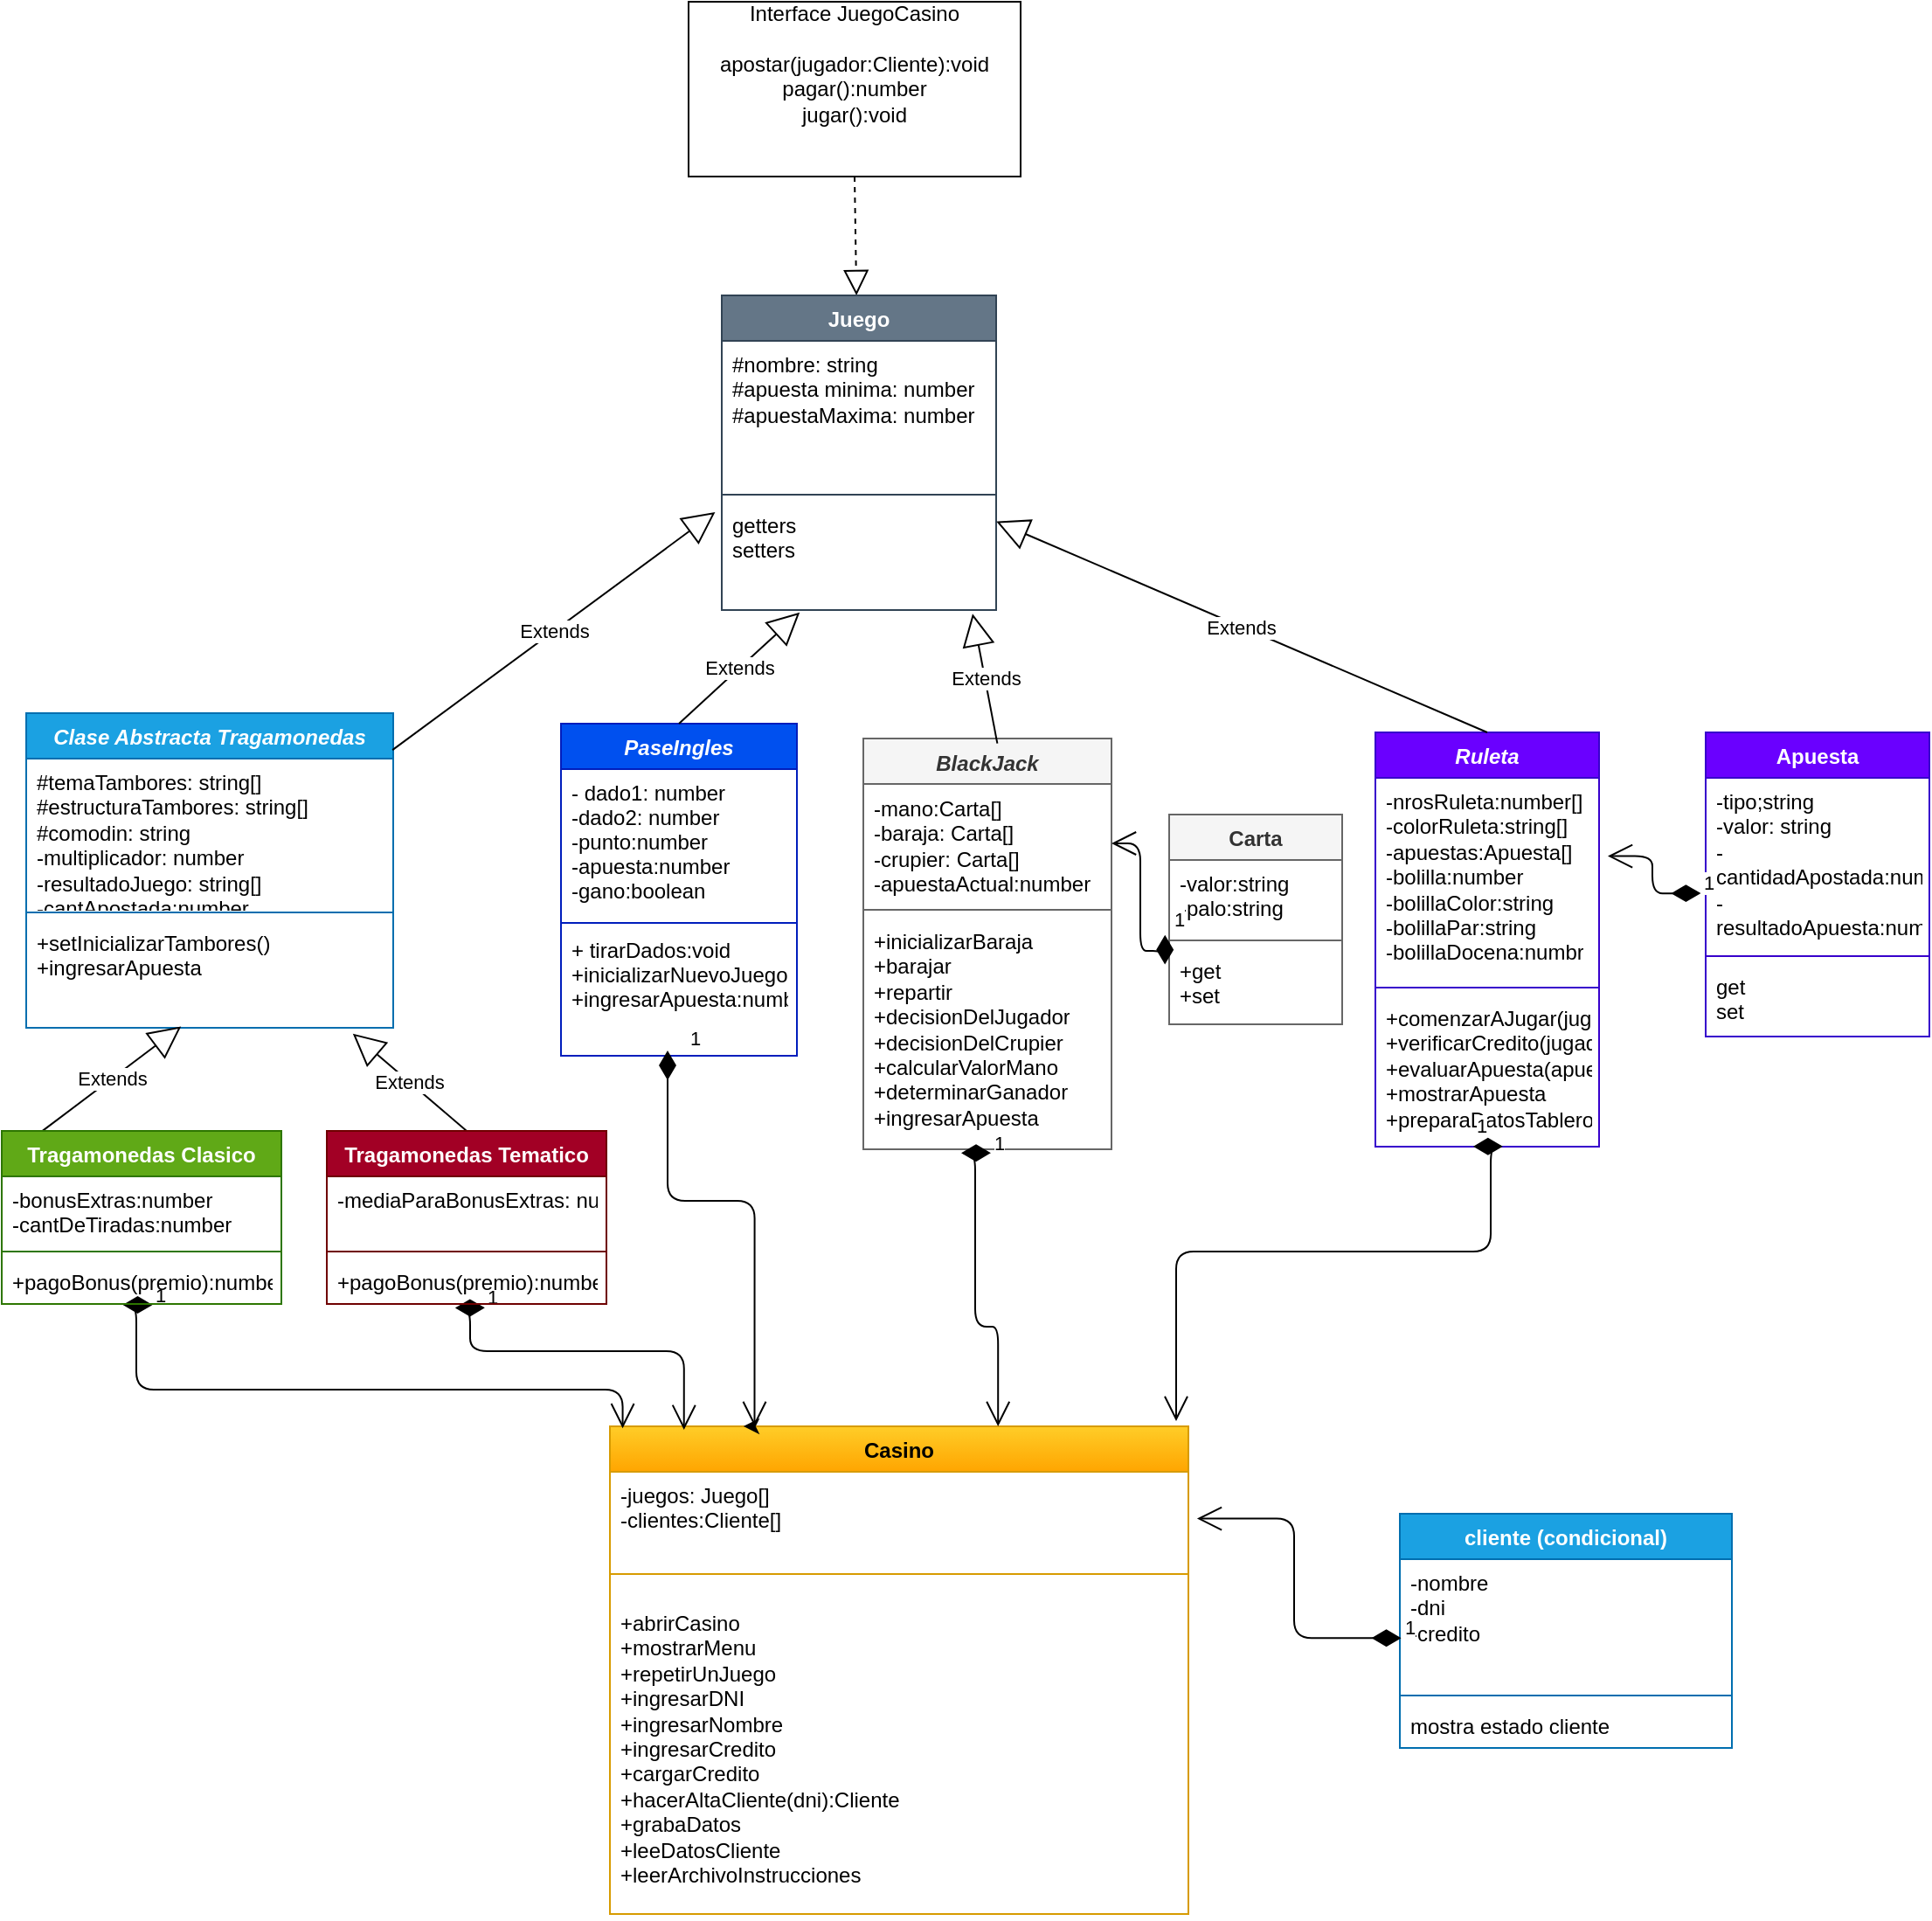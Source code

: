 <mxfile>
    <diagram name="Página-1" id="bwIVNlXcXNwzSYkkAPYZ">
        <mxGraphModel dx="726" dy="397" grid="0" gridSize="10" guides="1" tooltips="1" connect="1" arrows="1" fold="1" page="1" pageScale="1" pageWidth="1169" pageHeight="827" math="0" shadow="0">
            <root>
                <mxCell id="0"/>
                <mxCell id="1" parent="0"/>
                <mxCell id="TmxRiigGSbf3DHzbI32Z-1" value="Interface JuegoCasino&lt;div&gt;&lt;br&gt;&lt;/div&gt;&lt;div&gt;apostar(jugador:Cliente):void&lt;/div&gt;&lt;div&gt;pagar():number&lt;/div&gt;&lt;div&gt;jugar():void&lt;/div&gt;&lt;div&gt;&lt;br&gt;&lt;/div&gt;&lt;div&gt;&lt;br&gt;&lt;/div&gt;" style="html=1;whiteSpace=wrap;" parent="1" vertex="1">
                    <mxGeometry x="428" y="12" width="190" height="100" as="geometry"/>
                </mxCell>
                <mxCell id="TmxRiigGSbf3DHzbI32Z-6" value="&lt;i&gt;Clase Abstracta Tragamonedas&lt;/i&gt;" style="swimlane;fontStyle=1;align=center;verticalAlign=top;childLayout=stackLayout;horizontal=1;startSize=26;horizontalStack=0;resizeParent=1;resizeParentMax=0;resizeLast=0;collapsible=1;marginBottom=0;whiteSpace=wrap;html=1;fillColor=#1ba1e2;strokeColor=#006EAF;fontColor=#ffffff;" parent="1" vertex="1">
                    <mxGeometry x="49" y="419" width="210" height="180" as="geometry"/>
                </mxCell>
                <mxCell id="TmxRiigGSbf3DHzbI32Z-7" value="&lt;div&gt;#temaTambores: string[]&lt;/div&gt;&lt;div&gt;#estructuraTambores: string[]&lt;/div&gt;&lt;div&gt;#comodin: string&lt;/div&gt;&lt;div&gt;-multiplicador: number&lt;/div&gt;&lt;div&gt;-resultadoJuego: string[]&lt;/div&gt;&lt;div&gt;-cantApostada:number&lt;/div&gt;" style="text;strokeColor=none;fillColor=none;align=left;verticalAlign=top;spacingLeft=4;spacingRight=4;overflow=hidden;rotatable=0;points=[[0,0.5],[1,0.5]];portConstraint=eastwest;whiteSpace=wrap;html=1;" parent="TmxRiigGSbf3DHzbI32Z-6" vertex="1">
                    <mxGeometry y="26" width="210" height="84" as="geometry"/>
                </mxCell>
                <mxCell id="TmxRiigGSbf3DHzbI32Z-8" value="" style="line;strokeWidth=1;fillColor=none;align=left;verticalAlign=middle;spacingTop=-1;spacingLeft=3;spacingRight=3;rotatable=0;labelPosition=right;points=[];portConstraint=eastwest;strokeColor=inherit;" parent="TmxRiigGSbf3DHzbI32Z-6" vertex="1">
                    <mxGeometry y="110" width="210" height="8" as="geometry"/>
                </mxCell>
                <mxCell id="TmxRiigGSbf3DHzbI32Z-9" value="+setInicializarTambores()&lt;br&gt;+ingresarApuesta" style="text;strokeColor=none;fillColor=none;align=left;verticalAlign=top;spacingLeft=4;spacingRight=4;overflow=hidden;rotatable=0;points=[[0,0.5],[1,0.5]];portConstraint=eastwest;whiteSpace=wrap;html=1;" parent="TmxRiigGSbf3DHzbI32Z-6" vertex="1">
                    <mxGeometry y="118" width="210" height="62" as="geometry"/>
                </mxCell>
                <mxCell id="TmxRiigGSbf3DHzbI32Z-20" value="Casino" style="swimlane;fontStyle=1;align=center;verticalAlign=top;childLayout=stackLayout;horizontal=1;startSize=26;horizontalStack=0;resizeParent=1;resizeParentMax=0;resizeLast=0;collapsible=1;marginBottom=0;whiteSpace=wrap;html=1;fillColor=#ffcd28;gradientColor=#ffa500;strokeColor=#d79b00;" parent="1" vertex="1">
                    <mxGeometry x="383" y="827" width="331" height="279" as="geometry"/>
                </mxCell>
                <mxCell id="TmxRiigGSbf3DHzbI32Z-21" value="-juegos: Juego[]&lt;br&gt;&lt;span style=&quot;background-color: initial;&quot;&gt;-clientes:Cliente[]&lt;/span&gt;" style="text;strokeColor=none;fillColor=none;align=left;verticalAlign=top;spacingLeft=4;spacingRight=4;overflow=hidden;rotatable=0;points=[[0,0.5],[1,0.5]];portConstraint=eastwest;whiteSpace=wrap;html=1;" parent="TmxRiigGSbf3DHzbI32Z-20" vertex="1">
                    <mxGeometry y="26" width="331" height="44" as="geometry"/>
                </mxCell>
                <mxCell id="TmxRiigGSbf3DHzbI32Z-22" value="" style="line;strokeWidth=1;fillColor=none;align=left;verticalAlign=middle;spacingTop=-1;spacingLeft=3;spacingRight=3;rotatable=0;labelPosition=right;points=[];portConstraint=eastwest;strokeColor=inherit;" parent="TmxRiigGSbf3DHzbI32Z-20" vertex="1">
                    <mxGeometry y="70" width="331" height="29" as="geometry"/>
                </mxCell>
                <mxCell id="TmxRiigGSbf3DHzbI32Z-44" value="+abrirCasino&lt;br&gt;+mostrarMenu&lt;br&gt;+repetirUnJuego&lt;br&gt;+ingresarDNI&lt;br&gt;+ingresarNombre&lt;br&gt;+ingresarCredito&lt;br&gt;+cargarCredito&lt;br&gt;+hacerAltaCliente(dni):Cliente&lt;br&gt;+grabaDatos&lt;br&gt;+leeDatosCliente&lt;br&gt;+leerArchivoInstrucciones" style="text;strokeColor=none;fillColor=none;align=left;verticalAlign=top;spacingLeft=4;spacingRight=4;overflow=hidden;rotatable=0;points=[[0,0.5],[1,0.5]];portConstraint=eastwest;whiteSpace=wrap;html=1;" parent="TmxRiigGSbf3DHzbI32Z-20" vertex="1">
                    <mxGeometry y="99" width="331" height="180" as="geometry"/>
                </mxCell>
                <mxCell id="TmxRiigGSbf3DHzbI32Z-24" value="&lt;i&gt;Ruleta&lt;/i&gt;" style="swimlane;fontStyle=1;align=center;verticalAlign=top;childLayout=stackLayout;horizontal=1;startSize=26;horizontalStack=0;resizeParent=1;resizeParentMax=0;resizeLast=0;collapsible=1;marginBottom=0;whiteSpace=wrap;html=1;fillColor=#6a00ff;strokeColor=#3700CC;fontColor=#ffffff;" parent="1" vertex="1">
                    <mxGeometry x="821" y="430" width="128" height="237" as="geometry"/>
                </mxCell>
                <mxCell id="TmxRiigGSbf3DHzbI32Z-25" value="&lt;div&gt;-nrosRuleta:number[]&lt;/div&gt;&lt;div&gt;-colorRuleta:string[]&lt;/div&gt;&lt;div&gt;-apuestas:Apuesta[]&lt;/div&gt;&lt;div&gt;-bolilla:number&amp;nbsp;&lt;/div&gt;&lt;div&gt;-bolillaColor:string&lt;/div&gt;&lt;div&gt;-bolillaPar:string&lt;/div&gt;&lt;div&gt;-bolillaDocena:numbr&lt;/div&gt;" style="text;strokeColor=none;fillColor=none;align=left;verticalAlign=top;spacingLeft=4;spacingRight=4;overflow=hidden;rotatable=0;points=[[0,0.5],[1,0.5]];portConstraint=eastwest;whiteSpace=wrap;html=1;" parent="TmxRiigGSbf3DHzbI32Z-24" vertex="1">
                    <mxGeometry y="26" width="128" height="116" as="geometry"/>
                </mxCell>
                <mxCell id="TmxRiigGSbf3DHzbI32Z-26" value="" style="line;strokeWidth=1;fillColor=none;align=left;verticalAlign=middle;spacingTop=-1;spacingLeft=3;spacingRight=3;rotatable=0;labelPosition=right;points=[];portConstraint=eastwest;strokeColor=inherit;" parent="TmxRiigGSbf3DHzbI32Z-24" vertex="1">
                    <mxGeometry y="142" width="128" height="8" as="geometry"/>
                </mxCell>
                <mxCell id="TmxRiigGSbf3DHzbI32Z-27" value="+comenzarAJugar(jugador)&lt;br&gt;+verificarCredito(jugador)&lt;br&gt;+evaluarApuesta(apuesta,bolilla)&lt;br&gt;+mostrarApuesta&lt;br&gt;+preparaDatosTablero" style="text;strokeColor=none;fillColor=none;align=left;verticalAlign=top;spacingLeft=4;spacingRight=4;overflow=hidden;rotatable=0;points=[[0,0.5],[1,0.5]];portConstraint=eastwest;whiteSpace=wrap;html=1;" parent="TmxRiigGSbf3DHzbI32Z-24" vertex="1">
                    <mxGeometry y="150" width="128" height="87" as="geometry"/>
                </mxCell>
                <mxCell id="TmxRiigGSbf3DHzbI32Z-40" value="cliente (condicional)" style="swimlane;fontStyle=1;align=center;verticalAlign=top;childLayout=stackLayout;horizontal=1;startSize=26;horizontalStack=0;resizeParent=1;resizeParentMax=0;resizeLast=0;collapsible=1;marginBottom=0;whiteSpace=wrap;html=1;fillColor=#1ba1e2;fontColor=#ffffff;strokeColor=#006EAF;" parent="1" vertex="1">
                    <mxGeometry x="835" y="877" width="190" height="134" as="geometry"/>
                </mxCell>
                <mxCell id="TmxRiigGSbf3DHzbI32Z-41" value="-nombre&lt;div&gt;-dni&lt;/div&gt;&lt;div&gt;-credito&lt;/div&gt;" style="text;strokeColor=none;fillColor=none;align=left;verticalAlign=top;spacingLeft=4;spacingRight=4;overflow=hidden;rotatable=0;points=[[0,0.5],[1,0.5]];portConstraint=eastwest;whiteSpace=wrap;html=1;" parent="TmxRiigGSbf3DHzbI32Z-40" vertex="1">
                    <mxGeometry y="26" width="190" height="74" as="geometry"/>
                </mxCell>
                <mxCell id="TmxRiigGSbf3DHzbI32Z-42" value="" style="line;strokeWidth=1;fillColor=none;align=left;verticalAlign=middle;spacingTop=-1;spacingLeft=3;spacingRight=3;rotatable=0;labelPosition=right;points=[];portConstraint=eastwest;strokeColor=inherit;" parent="TmxRiigGSbf3DHzbI32Z-40" vertex="1">
                    <mxGeometry y="100" width="190" height="8" as="geometry"/>
                </mxCell>
                <mxCell id="TmxRiigGSbf3DHzbI32Z-43" value="mostra estado cliente" style="text;strokeColor=none;fillColor=none;align=left;verticalAlign=top;spacingLeft=4;spacingRight=4;overflow=hidden;rotatable=0;points=[[0,0.5],[1,0.5]];portConstraint=eastwest;whiteSpace=wrap;html=1;" parent="TmxRiigGSbf3DHzbI32Z-40" vertex="1">
                    <mxGeometry y="108" width="190" height="26" as="geometry"/>
                </mxCell>
                <mxCell id="1PK3M7cZoepvQwBATbSP-1" value="Extends" style="endArrow=block;endSize=16;endFill=0;html=1;rounded=0;entryX=0.422;entryY=0.988;entryDx=0;entryDy=0;entryPerimeter=0;exitX=0.144;exitY=0.002;exitDx=0;exitDy=0;exitPerimeter=0;" parent="1" source="45" target="TmxRiigGSbf3DHzbI32Z-9" edge="1">
                    <mxGeometry width="160" relative="1" as="geometry">
                        <mxPoint x="144" y="687" as="sourcePoint"/>
                        <mxPoint x="304" y="677" as="targetPoint"/>
                    </mxGeometry>
                </mxCell>
                <mxCell id="1PK3M7cZoepvQwBATbSP-4" value="Extends" style="endArrow=block;endSize=16;endFill=0;html=1;rounded=0;entryX=0.89;entryY=1.054;entryDx=0;entryDy=0;entryPerimeter=0;exitX=0.5;exitY=0;exitDx=0;exitDy=0;" parent="1" source="49" target="TmxRiigGSbf3DHzbI32Z-9" edge="1">
                    <mxGeometry width="160" relative="1" as="geometry">
                        <mxPoint x="387" y="685" as="sourcePoint"/>
                        <mxPoint x="508" y="666" as="targetPoint"/>
                    </mxGeometry>
                </mxCell>
                <mxCell id="1PK3M7cZoepvQwBATbSP-7" value="" style="endArrow=block;dashed=1;endFill=0;endSize=12;html=1;rounded=0;exitX=0.5;exitY=1;exitDx=0;exitDy=0;" parent="1" source="TmxRiigGSbf3DHzbI32Z-1" target="25" edge="1">
                    <mxGeometry width="160" relative="1" as="geometry">
                        <mxPoint x="555" y="134" as="sourcePoint"/>
                        <mxPoint x="313" y="295" as="targetPoint"/>
                    </mxGeometry>
                </mxCell>
                <mxCell id="TmxRiigGSbf3DHzbI32Z-45" value="&lt;i&gt;BlackJack&lt;/i&gt;" style="swimlane;fontStyle=1;align=center;verticalAlign=top;childLayout=stackLayout;horizontal=1;startSize=26;horizontalStack=0;resizeParent=1;resizeParentMax=0;resizeLast=0;collapsible=1;marginBottom=0;whiteSpace=wrap;html=1;fillColor=#f5f5f5;strokeColor=#666666;fontColor=#333333;" parent="1" vertex="1">
                    <mxGeometry x="528" y="433.5" width="142" height="235" as="geometry"/>
                </mxCell>
                <mxCell id="TmxRiigGSbf3DHzbI32Z-46" value="-mano:Carta[]&lt;br&gt;-baraja: Carta[]&lt;br&gt;-crupier: Carta[]&lt;br&gt;-apuestaActual:number" style="text;strokeColor=none;fillColor=none;align=left;verticalAlign=top;spacingLeft=4;spacingRight=4;overflow=hidden;rotatable=0;points=[[0,0.5],[1,0.5]];portConstraint=eastwest;whiteSpace=wrap;html=1;" parent="TmxRiigGSbf3DHzbI32Z-45" vertex="1">
                    <mxGeometry y="26" width="142" height="68" as="geometry"/>
                </mxCell>
                <mxCell id="TmxRiigGSbf3DHzbI32Z-47" value="" style="line;strokeWidth=1;fillColor=none;align=left;verticalAlign=middle;spacingTop=-1;spacingLeft=3;spacingRight=3;rotatable=0;labelPosition=right;points=[];portConstraint=eastwest;strokeColor=inherit;" parent="TmxRiigGSbf3DHzbI32Z-45" vertex="1">
                    <mxGeometry y="94" width="142" height="8" as="geometry"/>
                </mxCell>
                <mxCell id="TmxRiigGSbf3DHzbI32Z-48" value="&lt;div&gt;+inicializarBaraja&lt;/div&gt;&lt;div&gt;+barajar&lt;/div&gt;&lt;div&gt;+repartir&lt;/div&gt;&lt;div&gt;+decisionDelJugador&lt;/div&gt;&lt;div&gt;+decisionDelCrupier&amp;nbsp;&lt;/div&gt;&lt;div&gt;+calcularValorMano&lt;/div&gt;&lt;div&gt;+determinarGanador&lt;/div&gt;&lt;div&gt;+ingresarApuesta&lt;/div&gt;&lt;div&gt;&lt;br&gt;&lt;/div&gt;" style="text;strokeColor=none;fillColor=none;align=left;verticalAlign=top;spacingLeft=4;spacingRight=4;overflow=hidden;rotatable=0;points=[[0,0.5],[1,0.5]];portConstraint=eastwest;whiteSpace=wrap;html=1;" parent="TmxRiigGSbf3DHzbI32Z-45" vertex="1">
                    <mxGeometry y="102" width="142" height="133" as="geometry"/>
                </mxCell>
                <mxCell id="7" value="PaseIngles" style="swimlane;fontStyle=3;align=center;verticalAlign=top;childLayout=stackLayout;horizontal=1;startSize=26;horizontalStack=0;resizeParent=1;resizeParentMax=0;resizeLast=0;collapsible=1;marginBottom=0;fillColor=#0050ef;strokeColor=#001DBC;fontColor=#ffffff;" parent="1" vertex="1">
                    <mxGeometry x="355" y="425" width="135" height="190" as="geometry"/>
                </mxCell>
                <mxCell id="8" value="- dado1: number&#10;-dado2: number&#10;-punto:number&#10;-apuesta:number&#10;-gano:boolean&#10;" style="text;strokeColor=none;fillColor=none;align=left;verticalAlign=top;spacingLeft=4;spacingRight=4;overflow=hidden;rotatable=0;points=[[0,0.5],[1,0.5]];portConstraint=eastwest;" parent="7" vertex="1">
                    <mxGeometry y="26" width="135" height="86" as="geometry"/>
                </mxCell>
                <mxCell id="9" value="" style="line;strokeWidth=1;fillColor=none;align=left;verticalAlign=middle;spacingTop=-1;spacingLeft=3;spacingRight=3;rotatable=0;labelPosition=right;points=[];portConstraint=eastwest;strokeColor=inherit;" parent="7" vertex="1">
                    <mxGeometry y="112" width="135" height="4" as="geometry"/>
                </mxCell>
                <mxCell id="10" value="+ tirarDados:void&#10;+inicializarNuevoJuego:void&#10;+ingresarApuesta:number" style="text;strokeColor=none;fillColor=none;align=left;verticalAlign=top;spacingLeft=4;spacingRight=4;overflow=hidden;rotatable=0;points=[[0,0.5],[1,0.5]];portConstraint=eastwest;" parent="7" vertex="1">
                    <mxGeometry y="116" width="135" height="74" as="geometry"/>
                </mxCell>
                <mxCell id="15" style="edgeStyle=none;html=1;exitX=0.25;exitY=0;exitDx=0;exitDy=0;entryX=0.231;entryY=0;entryDx=0;entryDy=0;entryPerimeter=0;" parent="1" source="TmxRiigGSbf3DHzbI32Z-20" target="TmxRiigGSbf3DHzbI32Z-20" edge="1">
                    <mxGeometry relative="1" as="geometry"/>
                </mxCell>
                <mxCell id="19" value="1" style="endArrow=open;html=1;endSize=12;startArrow=diamondThin;startSize=14;startFill=1;edgeStyle=orthogonalEdgeStyle;align=left;verticalAlign=bottom;exitX=0.437;exitY=0.999;exitDx=0;exitDy=0;exitPerimeter=0;" parent="1" source="TmxRiigGSbf3DHzbI32Z-27" edge="1">
                    <mxGeometry x="-1" y="3" relative="1" as="geometry">
                        <mxPoint x="541" y="622" as="sourcePoint"/>
                        <mxPoint x="707" y="824" as="targetPoint"/>
                        <Array as="points">
                            <mxPoint x="887" y="727"/>
                            <mxPoint x="707" y="727"/>
                        </Array>
                    </mxGeometry>
                </mxCell>
                <mxCell id="20" value="1" style="endArrow=open;html=1;endSize=12;startArrow=diamondThin;startSize=14;startFill=1;edgeStyle=orthogonalEdgeStyle;align=left;verticalAlign=bottom;exitX=0.565;exitY=1.084;exitDx=0;exitDy=0;exitPerimeter=0;entryX=0.128;entryY=0.007;entryDx=0;entryDy=0;entryPerimeter=0;" parent="1" source="52" edge="1" target="TmxRiigGSbf3DHzbI32Z-20">
                    <mxGeometry x="-1" y="3" relative="1" as="geometry">
                        <mxPoint x="295.078" y="757.348" as="sourcePoint"/>
                        <mxPoint x="459" y="787" as="targetPoint"/>
                        <Array as="points">
                            <mxPoint x="303" y="759"/>
                            <mxPoint x="303" y="784"/>
                            <mxPoint x="425" y="784"/>
                        </Array>
                    </mxGeometry>
                </mxCell>
                <mxCell id="21" value="1" style="endArrow=open;html=1;endSize=12;startArrow=diamondThin;startSize=14;startFill=1;edgeStyle=orthogonalEdgeStyle;align=left;verticalAlign=bottom;entryX=0.022;entryY=0.004;entryDx=0;entryDy=0;entryPerimeter=0;exitX=0.539;exitY=1.021;exitDx=0;exitDy=0;exitPerimeter=0;" parent="1" source="48" target="TmxRiigGSbf3DHzbI32Z-20" edge="1">
                    <mxGeometry x="-1" y="3" relative="1" as="geometry">
                        <mxPoint x="139" y="932" as="sourcePoint"/>
                        <mxPoint x="197" y="897" as="targetPoint"/>
                        <Array as="points">
                            <mxPoint x="112" y="758"/>
                            <mxPoint x="112" y="806"/>
                            <mxPoint x="390" y="806"/>
                        </Array>
                    </mxGeometry>
                </mxCell>
                <mxCell id="22" value="1" style="endArrow=open;html=1;endSize=12;startArrow=diamondThin;startSize=14;startFill=1;edgeStyle=orthogonalEdgeStyle;align=left;verticalAlign=bottom;exitX=0.514;exitY=1.016;exitDx=0;exitDy=0;exitPerimeter=0;entryX=0.671;entryY=0;entryDx=0;entryDy=0;entryPerimeter=0;" parent="1" source="TmxRiigGSbf3DHzbI32Z-48" target="TmxRiigGSbf3DHzbI32Z-20" edge="1">
                    <mxGeometry x="-1" y="3" relative="1" as="geometry">
                        <mxPoint x="638" y="666" as="sourcePoint"/>
                        <mxPoint x="605" y="806" as="targetPoint"/>
                        <Array as="points">
                            <mxPoint x="592" y="671"/>
                            <mxPoint x="592" y="770"/>
                            <mxPoint x="605" y="770"/>
                        </Array>
                    </mxGeometry>
                </mxCell>
                <mxCell id="23" value="1" style="endArrow=open;html=1;endSize=12;startArrow=diamondThin;startSize=14;startFill=1;edgeStyle=orthogonalEdgeStyle;align=left;verticalAlign=bottom;entryX=0.25;entryY=0;entryDx=0;entryDy=0;" parent="1" target="TmxRiigGSbf3DHzbI32Z-20" edge="1">
                    <mxGeometry x="-0.985" y="11" relative="1" as="geometry">
                        <mxPoint x="416" y="612" as="sourcePoint"/>
                        <mxPoint x="552" y="691" as="targetPoint"/>
                        <Array as="points">
                            <mxPoint x="416" y="698"/>
                            <mxPoint x="466" y="698"/>
                        </Array>
                        <mxPoint as="offset"/>
                    </mxGeometry>
                </mxCell>
                <mxCell id="24" value="1" style="endArrow=open;html=1;endSize=12;startArrow=diamondThin;startSize=14;startFill=1;edgeStyle=orthogonalEdgeStyle;align=left;verticalAlign=bottom;exitX=0.004;exitY=0.61;exitDx=0;exitDy=0;exitPerimeter=0;entryX=1.015;entryY=0.609;entryDx=0;entryDy=0;entryPerimeter=0;" parent="1" source="TmxRiigGSbf3DHzbI32Z-41" target="TmxRiigGSbf3DHzbI32Z-21" edge="1">
                    <mxGeometry x="-1" y="3" relative="1" as="geometry">
                        <mxPoint x="550" y="622" as="sourcePoint"/>
                        <mxPoint x="710" y="622" as="targetPoint"/>
                    </mxGeometry>
                </mxCell>
                <mxCell id="25" value="Juego" style="swimlane;fontStyle=1;align=center;verticalAlign=top;childLayout=stackLayout;horizontal=1;startSize=26;horizontalStack=0;resizeParent=1;resizeParentMax=0;resizeLast=0;collapsible=1;marginBottom=0;whiteSpace=wrap;html=1;fillColor=#647687;strokeColor=#314354;fontColor=#ffffff;" parent="1" vertex="1">
                    <mxGeometry x="447" y="180" width="157" height="180" as="geometry"/>
                </mxCell>
                <mxCell id="26" value="&lt;div&gt;#nombre: string&lt;/div&gt;&lt;div&gt;#apuesta minima: number&lt;/div&gt;&lt;div&gt;&lt;span style=&quot;background-color: initial;&quot;&gt;#apuestaMaxima: number&lt;/span&gt;&lt;br&gt;&lt;/div&gt;&lt;div&gt;&lt;br&gt;&lt;/div&gt;" style="text;strokeColor=none;fillColor=none;align=left;verticalAlign=top;spacingLeft=4;spacingRight=4;overflow=hidden;rotatable=0;points=[[0,0.5],[1,0.5]];portConstraint=eastwest;whiteSpace=wrap;html=1;" parent="25" vertex="1">
                    <mxGeometry y="26" width="157" height="84" as="geometry"/>
                </mxCell>
                <mxCell id="27" value="" style="line;strokeWidth=1;fillColor=none;align=left;verticalAlign=middle;spacingTop=-1;spacingLeft=3;spacingRight=3;rotatable=0;labelPosition=right;points=[];portConstraint=eastwest;strokeColor=inherit;" parent="25" vertex="1">
                    <mxGeometry y="110" width="157" height="8" as="geometry"/>
                </mxCell>
                <mxCell id="28" value="getters&lt;br&gt;setters" style="text;strokeColor=none;fillColor=none;align=left;verticalAlign=top;spacingLeft=4;spacingRight=4;overflow=hidden;rotatable=0;points=[[0,0.5],[1,0.5]];portConstraint=eastwest;whiteSpace=wrap;html=1;" parent="25" vertex="1">
                    <mxGeometry y="118" width="157" height="62" as="geometry"/>
                </mxCell>
                <mxCell id="31" value="Extends" style="endArrow=block;endSize=16;endFill=0;html=1;entryX=0.914;entryY=1.034;entryDx=0;entryDy=0;entryPerimeter=0;exitX=0.54;exitY=0.012;exitDx=0;exitDy=0;exitPerimeter=0;" parent="1" source="TmxRiigGSbf3DHzbI32Z-45" target="28" edge="1">
                    <mxGeometry width="160" relative="1" as="geometry">
                        <mxPoint x="866" y="503" as="sourcePoint"/>
                        <mxPoint x="668" y="318" as="targetPoint"/>
                    </mxGeometry>
                </mxCell>
                <mxCell id="32" value="Extends" style="endArrow=block;endSize=16;endFill=0;html=1;entryX=-0.024;entryY=0.097;entryDx=0;entryDy=0;entryPerimeter=0;exitX=0.998;exitY=-0.059;exitDx=0;exitDy=0;exitPerimeter=0;" parent="1" source="TmxRiigGSbf3DHzbI32Z-7" target="28" edge="1">
                    <mxGeometry width="160" relative="1" as="geometry">
                        <mxPoint x="256" y="376" as="sourcePoint"/>
                        <mxPoint x="416" y="376" as="targetPoint"/>
                    </mxGeometry>
                </mxCell>
                <mxCell id="33" value="Extends" style="endArrow=block;endSize=16;endFill=0;html=1;exitX=0.5;exitY=0;exitDx=0;exitDy=0;entryX=1.001;entryY=0.183;entryDx=0;entryDy=0;entryPerimeter=0;" parent="1" source="TmxRiigGSbf3DHzbI32Z-24" target="28" edge="1">
                    <mxGeometry width="160" relative="1" as="geometry">
                        <mxPoint x="610" y="506" as="sourcePoint"/>
                        <mxPoint x="553" y="320" as="targetPoint"/>
                        <Array as="points"/>
                    </mxGeometry>
                </mxCell>
                <mxCell id="34" value="Extends" style="endArrow=block;endSize=16;endFill=0;html=1;entryX=0.284;entryY=1.023;entryDx=0;entryDy=0;exitX=0.5;exitY=0;exitDx=0;exitDy=0;entryPerimeter=0;" parent="1" source="7" target="28" edge="1">
                    <mxGeometry width="160" relative="1" as="geometry">
                        <mxPoint x="1050" y="512" as="sourcePoint"/>
                        <mxPoint x="668" y="318" as="targetPoint"/>
                    </mxGeometry>
                </mxCell>
                <mxCell id="35" value="Carta" style="swimlane;fontStyle=1;align=center;verticalAlign=top;childLayout=stackLayout;horizontal=1;startSize=26;horizontalStack=0;resizeParent=1;resizeParentMax=0;resizeLast=0;collapsible=1;marginBottom=0;fillColor=#f5f5f5;fontColor=#333333;strokeColor=#666666;" vertex="1" parent="1">
                    <mxGeometry x="703" y="477" width="99" height="120" as="geometry"/>
                </mxCell>
                <mxCell id="36" value="-valor:string&#10;-palo:string" style="text;strokeColor=none;fillColor=none;align=left;verticalAlign=top;spacingLeft=4;spacingRight=4;overflow=hidden;rotatable=0;points=[[0,0.5],[1,0.5]];portConstraint=eastwest;" vertex="1" parent="35">
                    <mxGeometry y="26" width="99" height="42" as="geometry"/>
                </mxCell>
                <mxCell id="37" value="" style="line;strokeWidth=1;fillColor=none;align=left;verticalAlign=middle;spacingTop=-1;spacingLeft=3;spacingRight=3;rotatable=0;labelPosition=right;points=[];portConstraint=eastwest;strokeColor=inherit;" vertex="1" parent="35">
                    <mxGeometry y="68" width="99" height="8" as="geometry"/>
                </mxCell>
                <mxCell id="38" value="+get&#10;+set" style="text;strokeColor=none;fillColor=none;align=left;verticalAlign=top;spacingLeft=4;spacingRight=4;overflow=hidden;rotatable=0;points=[[0,0.5],[1,0.5]];portConstraint=eastwest;" vertex="1" parent="35">
                    <mxGeometry y="76" width="99" height="44" as="geometry"/>
                </mxCell>
                <mxCell id="39" value="1" style="endArrow=open;html=1;endSize=12;startArrow=diamondThin;startSize=14;startFill=1;edgeStyle=orthogonalEdgeStyle;align=left;verticalAlign=bottom;exitX=-0.024;exitY=1.02;exitDx=0;exitDy=0;exitPerimeter=0;entryX=1;entryY=0.5;entryDx=0;entryDy=0;" edge="1" parent="1" source="36" target="TmxRiigGSbf3DHzbI32Z-46">
                    <mxGeometry x="-1" y="3" relative="1" as="geometry">
                        <mxPoint x="463" y="563" as="sourcePoint"/>
                        <mxPoint x="623" y="563" as="targetPoint"/>
                    </mxGeometry>
                </mxCell>
                <mxCell id="40" value="Apuesta" style="swimlane;fontStyle=1;align=center;verticalAlign=top;childLayout=stackLayout;horizontal=1;startSize=26;horizontalStack=0;resizeParent=1;resizeParentMax=0;resizeLast=0;collapsible=1;marginBottom=0;whiteSpace=wrap;html=1;fillColor=#6a00ff;strokeColor=#3700CC;fontColor=#ffffff;" vertex="1" parent="1">
                    <mxGeometry x="1010" y="430" width="128" height="174" as="geometry"/>
                </mxCell>
                <mxCell id="41" value="-tipo;string&lt;br&gt;-valor: string&lt;br&gt;-cantidadApostada:number&lt;br&gt;-resultadoApuesta:number" style="text;strokeColor=none;fillColor=none;align=left;verticalAlign=top;spacingLeft=4;spacingRight=4;overflow=hidden;rotatable=0;points=[[0,0.5],[1,0.5]];portConstraint=eastwest;whiteSpace=wrap;html=1;" vertex="1" parent="40">
                    <mxGeometry y="26" width="128" height="98" as="geometry"/>
                </mxCell>
                <mxCell id="42" value="" style="line;strokeWidth=1;fillColor=none;align=left;verticalAlign=middle;spacingTop=-1;spacingLeft=3;spacingRight=3;rotatable=0;labelPosition=right;points=[];portConstraint=eastwest;strokeColor=inherit;" vertex="1" parent="40">
                    <mxGeometry y="124" width="128" height="8" as="geometry"/>
                </mxCell>
                <mxCell id="43" value="get&lt;br&gt;set" style="text;strokeColor=none;fillColor=none;align=left;verticalAlign=top;spacingLeft=4;spacingRight=4;overflow=hidden;rotatable=0;points=[[0,0.5],[1,0.5]];portConstraint=eastwest;whiteSpace=wrap;html=1;" vertex="1" parent="40">
                    <mxGeometry y="132" width="128" height="42" as="geometry"/>
                </mxCell>
                <mxCell id="44" value="1" style="endArrow=open;html=1;endSize=12;startArrow=diamondThin;startSize=14;startFill=1;edgeStyle=orthogonalEdgeStyle;align=left;verticalAlign=bottom;exitX=-0.022;exitY=0.674;exitDx=0;exitDy=0;exitPerimeter=0;entryX=1.039;entryY=0.386;entryDx=0;entryDy=0;entryPerimeter=0;" edge="1" parent="1" source="41" target="TmxRiigGSbf3DHzbI32Z-25">
                    <mxGeometry x="-1" y="3" relative="1" as="geometry">
                        <mxPoint x="829" y="563" as="sourcePoint"/>
                        <mxPoint x="989" y="563" as="targetPoint"/>
                    </mxGeometry>
                </mxCell>
                <mxCell id="45" value="Tragamonedas Clasico" style="swimlane;fontStyle=1;align=center;verticalAlign=top;childLayout=stackLayout;horizontal=1;startSize=26;horizontalStack=0;resizeParent=1;resizeParentMax=0;resizeLast=0;collapsible=1;marginBottom=0;fillColor=#60a917;fontColor=#ffffff;strokeColor=#2D7600;" vertex="1" parent="1">
                    <mxGeometry x="35" y="658" width="160" height="99" as="geometry"/>
                </mxCell>
                <mxCell id="46" value="-bonusExtras:number&#10;-cantDeTiradas:number" style="text;strokeColor=none;fillColor=none;align=left;verticalAlign=top;spacingLeft=4;spacingRight=4;overflow=hidden;rotatable=0;points=[[0,0.5],[1,0.5]];portConstraint=eastwest;" vertex="1" parent="45">
                    <mxGeometry y="26" width="160" height="39" as="geometry"/>
                </mxCell>
                <mxCell id="47" value="" style="line;strokeWidth=1;fillColor=none;align=left;verticalAlign=middle;spacingTop=-1;spacingLeft=3;spacingRight=3;rotatable=0;labelPosition=right;points=[];portConstraint=eastwest;strokeColor=inherit;" vertex="1" parent="45">
                    <mxGeometry y="65" width="160" height="8" as="geometry"/>
                </mxCell>
                <mxCell id="48" value="+pagoBonus(premio):number" style="text;strokeColor=none;fillColor=none;align=left;verticalAlign=top;spacingLeft=4;spacingRight=4;overflow=hidden;rotatable=0;points=[[0,0.5],[1,0.5]];portConstraint=eastwest;" vertex="1" parent="45">
                    <mxGeometry y="73" width="160" height="26" as="geometry"/>
                </mxCell>
                <mxCell id="49" value="Tragamonedas Tematico" style="swimlane;fontStyle=1;align=center;verticalAlign=top;childLayout=stackLayout;horizontal=1;startSize=26;horizontalStack=0;resizeParent=1;resizeParentMax=0;resizeLast=0;collapsible=1;marginBottom=0;fillColor=#a20025;fontColor=#ffffff;strokeColor=#6F0000;" vertex="1" parent="1">
                    <mxGeometry x="221" y="658" width="160" height="99" as="geometry"/>
                </mxCell>
                <mxCell id="50" value="-mediaParaBonusExtras: number" style="text;strokeColor=none;fillColor=none;align=left;verticalAlign=top;spacingLeft=4;spacingRight=4;overflow=hidden;rotatable=0;points=[[0,0.5],[1,0.5]];portConstraint=eastwest;" vertex="1" parent="49">
                    <mxGeometry y="26" width="160" height="39" as="geometry"/>
                </mxCell>
                <mxCell id="51" value="" style="line;strokeWidth=1;fillColor=none;align=left;verticalAlign=middle;spacingTop=-1;spacingLeft=3;spacingRight=3;rotatable=0;labelPosition=right;points=[];portConstraint=eastwest;strokeColor=inherit;" vertex="1" parent="49">
                    <mxGeometry y="65" width="160" height="8" as="geometry"/>
                </mxCell>
                <mxCell id="52" value="+pagoBonus(premio):number" style="text;strokeColor=none;fillColor=none;align=left;verticalAlign=top;spacingLeft=4;spacingRight=4;overflow=hidden;rotatable=0;points=[[0,0.5],[1,0.5]];portConstraint=eastwest;" vertex="1" parent="49">
                    <mxGeometry y="73" width="160" height="26" as="geometry"/>
                </mxCell>
            </root>
        </mxGraphModel>
    </diagram>
</mxfile>